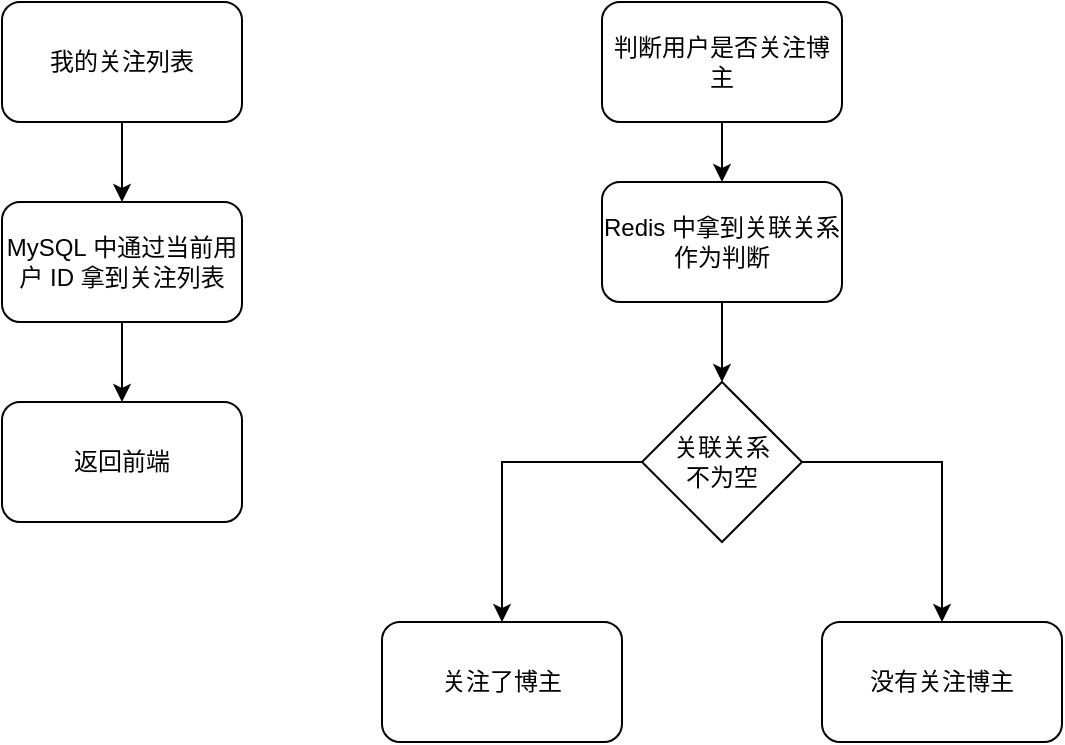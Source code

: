 <mxfile version="21.3.4" type="github">
  <diagram name="第 1 页" id="ygbQQdq1SmDN0GDfy9oc">
    <mxGraphModel dx="880" dy="452" grid="1" gridSize="10" guides="1" tooltips="1" connect="1" arrows="1" fold="1" page="1" pageScale="1" pageWidth="827" pageHeight="1169" math="0" shadow="0">
      <root>
        <mxCell id="0" />
        <mxCell id="1" parent="0" />
        <mxCell id="tJrQcQ07rjok3geakWRr-3" value="" style="edgeStyle=orthogonalEdgeStyle;rounded=0;orthogonalLoop=1;jettySize=auto;html=1;" edge="1" parent="1" source="tJrQcQ07rjok3geakWRr-1" target="tJrQcQ07rjok3geakWRr-2">
          <mxGeometry relative="1" as="geometry" />
        </mxCell>
        <mxCell id="tJrQcQ07rjok3geakWRr-1" value="我的关注列表" style="rounded=1;whiteSpace=wrap;html=1;" vertex="1" parent="1">
          <mxGeometry x="130" y="50" width="120" height="60" as="geometry" />
        </mxCell>
        <mxCell id="tJrQcQ07rjok3geakWRr-5" value="" style="edgeStyle=orthogonalEdgeStyle;rounded=0;orthogonalLoop=1;jettySize=auto;html=1;" edge="1" parent="1" source="tJrQcQ07rjok3geakWRr-2" target="tJrQcQ07rjok3geakWRr-4">
          <mxGeometry relative="1" as="geometry" />
        </mxCell>
        <mxCell id="tJrQcQ07rjok3geakWRr-2" value="MySQL&amp;nbsp;中通过当前用户 ID&amp;nbsp;拿到关注列表" style="rounded=1;whiteSpace=wrap;html=1;" vertex="1" parent="1">
          <mxGeometry x="130" y="150" width="120" height="60" as="geometry" />
        </mxCell>
        <mxCell id="tJrQcQ07rjok3geakWRr-4" value="返回前端" style="rounded=1;whiteSpace=wrap;html=1;" vertex="1" parent="1">
          <mxGeometry x="130" y="250" width="120" height="60" as="geometry" />
        </mxCell>
        <mxCell id="tJrQcQ07rjok3geakWRr-9" value="" style="edgeStyle=orthogonalEdgeStyle;rounded=0;orthogonalLoop=1;jettySize=auto;html=1;" edge="1" parent="1" source="tJrQcQ07rjok3geakWRr-6" target="tJrQcQ07rjok3geakWRr-7">
          <mxGeometry relative="1" as="geometry" />
        </mxCell>
        <mxCell id="tJrQcQ07rjok3geakWRr-6" value="判断用户是否关注博主" style="rounded=1;whiteSpace=wrap;html=1;" vertex="1" parent="1">
          <mxGeometry x="430" y="50" width="120" height="60" as="geometry" />
        </mxCell>
        <mxCell id="tJrQcQ07rjok3geakWRr-10" value="" style="edgeStyle=orthogonalEdgeStyle;rounded=0;orthogonalLoop=1;jettySize=auto;html=1;" edge="1" parent="1" source="tJrQcQ07rjok3geakWRr-7" target="tJrQcQ07rjok3geakWRr-8">
          <mxGeometry relative="1" as="geometry" />
        </mxCell>
        <mxCell id="tJrQcQ07rjok3geakWRr-7" value="Redis&amp;nbsp;中拿到关联关系作为判断" style="rounded=1;whiteSpace=wrap;html=1;" vertex="1" parent="1">
          <mxGeometry x="430" y="140" width="120" height="60" as="geometry" />
        </mxCell>
        <mxCell id="tJrQcQ07rjok3geakWRr-13" style="edgeStyle=orthogonalEdgeStyle;rounded=0;orthogonalLoop=1;jettySize=auto;html=1;" edge="1" parent="1" source="tJrQcQ07rjok3geakWRr-8" target="tJrQcQ07rjok3geakWRr-11">
          <mxGeometry relative="1" as="geometry" />
        </mxCell>
        <mxCell id="tJrQcQ07rjok3geakWRr-14" style="edgeStyle=orthogonalEdgeStyle;rounded=0;orthogonalLoop=1;jettySize=auto;html=1;" edge="1" parent="1" source="tJrQcQ07rjok3geakWRr-8" target="tJrQcQ07rjok3geakWRr-12">
          <mxGeometry relative="1" as="geometry" />
        </mxCell>
        <mxCell id="tJrQcQ07rjok3geakWRr-8" value="关联关系&lt;br&gt;不为空" style="rhombus;whiteSpace=wrap;html=1;" vertex="1" parent="1">
          <mxGeometry x="450" y="240" width="80" height="80" as="geometry" />
        </mxCell>
        <mxCell id="tJrQcQ07rjok3geakWRr-11" value="关注了博主" style="rounded=1;whiteSpace=wrap;html=1;" vertex="1" parent="1">
          <mxGeometry x="320" y="360" width="120" height="60" as="geometry" />
        </mxCell>
        <mxCell id="tJrQcQ07rjok3geakWRr-12" value="没有关注博主" style="rounded=1;whiteSpace=wrap;html=1;" vertex="1" parent="1">
          <mxGeometry x="540" y="360" width="120" height="60" as="geometry" />
        </mxCell>
      </root>
    </mxGraphModel>
  </diagram>
</mxfile>
